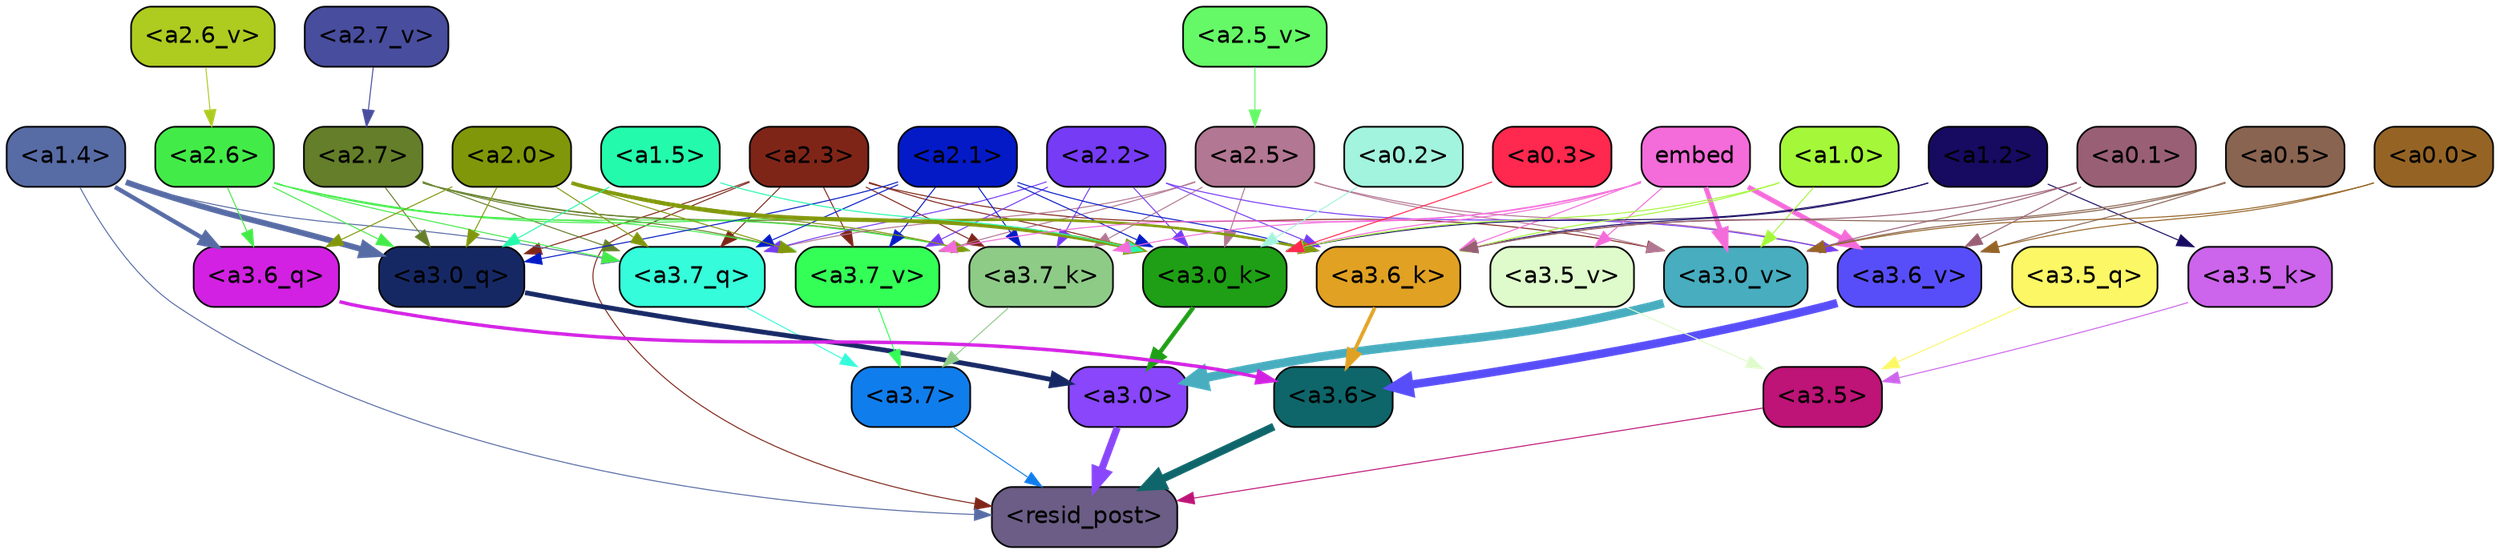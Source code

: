 strict digraph "" {
	graph [bgcolor=transparent,
		layout=dot,
		overlap=false,
		splines=true
	];
	"<a3.7>"	[color=black,
		fillcolor="#107dec",
		fontname=Helvetica,
		shape=box,
		style="filled, rounded"];
	"<resid_post>"	[color=black,
		fillcolor="#6b5d85",
		fontname=Helvetica,
		shape=box,
		style="filled, rounded"];
	"<a3.7>" -> "<resid_post>"	[color="#107dec",
		penwidth=0.6];
	"<a3.6>"	[color=black,
		fillcolor="#0e666a",
		fontname=Helvetica,
		shape=box,
		style="filled, rounded"];
	"<a3.6>" -> "<resid_post>"	[color="#0e666a",
		penwidth=4.6696330308914185];
	"<a3.5>"	[color=black,
		fillcolor="#be1377",
		fontname=Helvetica,
		shape=box,
		style="filled, rounded"];
	"<a3.5>" -> "<resid_post>"	[color="#be1377",
		penwidth=0.6];
	"<a3.0>"	[color=black,
		fillcolor="#8946fa",
		fontname=Helvetica,
		shape=box,
		style="filled, rounded"];
	"<a3.0>" -> "<resid_post>"	[color="#8946fa",
		penwidth=4.282557368278503];
	"<a2.3>"	[color=black,
		fillcolor="#7f2518",
		fontname=Helvetica,
		shape=box,
		style="filled, rounded"];
	"<a2.3>" -> "<resid_post>"	[color="#7f2518",
		penwidth=0.6];
	"<a3.7_q>"	[color=black,
		fillcolor="#35fcda",
		fontname=Helvetica,
		shape=box,
		style="filled, rounded"];
	"<a2.3>" -> "<a3.7_q>"	[color="#7f2518",
		penwidth=0.6];
	"<a3.0_q>"	[color=black,
		fillcolor="#162864",
		fontname=Helvetica,
		shape=box,
		style="filled, rounded"];
	"<a2.3>" -> "<a3.0_q>"	[color="#7f2518",
		penwidth=0.6];
	"<a3.7_k>"	[color=black,
		fillcolor="#8ecb87",
		fontname=Helvetica,
		shape=box,
		style="filled, rounded"];
	"<a2.3>" -> "<a3.7_k>"	[color="#7f2518",
		penwidth=0.6];
	"<a3.0_k>"	[color=black,
		fillcolor="#1e9f15",
		fontname=Helvetica,
		shape=box,
		style="filled, rounded"];
	"<a2.3>" -> "<a3.0_k>"	[color="#7f2518",
		penwidth=0.6];
	"<a3.7_v>"	[color=black,
		fillcolor="#34ff57",
		fontname=Helvetica,
		shape=box,
		style="filled, rounded"];
	"<a2.3>" -> "<a3.7_v>"	[color="#7f2518",
		penwidth=0.6];
	"<a3.0_v>"	[color=black,
		fillcolor="#47adbf",
		fontname=Helvetica,
		shape=box,
		style="filled, rounded"];
	"<a2.3>" -> "<a3.0_v>"	[color="#7f2518",
		penwidth=0.6];
	"<a1.4>"	[color=black,
		fillcolor="#576ba5",
		fontname=Helvetica,
		shape=box,
		style="filled, rounded"];
	"<a1.4>" -> "<resid_post>"	[color="#576ba5",
		penwidth=0.6];
	"<a1.4>" -> "<a3.7_q>"	[color="#576ba5",
		penwidth=0.6];
	"<a3.6_q>"	[color=black,
		fillcolor="#d221e2",
		fontname=Helvetica,
		shape=box,
		style="filled, rounded"];
	"<a1.4>" -> "<a3.6_q>"	[color="#576ba5",
		penwidth=2.6073555648326874];
	"<a1.4>" -> "<a3.0_q>"	[color="#576ba5",
		penwidth=3.4971605762839317];
	"<a3.7_q>" -> "<a3.7>"	[color="#35fcda",
		penwidth=0.6];
	"<a3.6_q>" -> "<a3.6>"	[color="#d221e2",
		penwidth=2.03758105635643];
	"<a3.5_q>"	[color=black,
		fillcolor="#fcf765",
		fontname=Helvetica,
		shape=box,
		style="filled, rounded"];
	"<a3.5_q>" -> "<a3.5>"	[color="#fcf765",
		penwidth=0.6];
	"<a3.0_q>" -> "<a3.0>"	[color="#162864",
		penwidth=2.8638100624084473];
	"<a3.7_k>" -> "<a3.7>"	[color="#8ecb87",
		penwidth=0.6];
	"<a3.6_k>"	[color=black,
		fillcolor="#e1a123",
		fontname=Helvetica,
		shape=box,
		style="filled, rounded"];
	"<a3.6_k>" -> "<a3.6>"	[color="#e1a123",
		penwidth=2.174198240041733];
	"<a3.5_k>"	[color=black,
		fillcolor="#cc64ec",
		fontname=Helvetica,
		shape=box,
		style="filled, rounded"];
	"<a3.5_k>" -> "<a3.5>"	[color="#cc64ec",
		penwidth=0.6];
	"<a3.0_k>" -> "<a3.0>"	[color="#1e9f15",
		penwidth=2.6274144649505615];
	"<a3.7_v>" -> "<a3.7>"	[color="#34ff57",
		penwidth=0.6];
	"<a3.6_v>"	[color=black,
		fillcolor="#584ef9",
		fontname=Helvetica,
		shape=box,
		style="filled, rounded"];
	"<a3.6_v>" -> "<a3.6>"	[color="#584ef9",
		penwidth=5.002329230308533];
	"<a3.5_v>"	[color=black,
		fillcolor="#dffbcb",
		fontname=Helvetica,
		shape=box,
		style="filled, rounded"];
	"<a3.5_v>" -> "<a3.5>"	[color="#dffbcb",
		penwidth=0.6];
	"<a3.0_v>" -> "<a3.0>"	[color="#47adbf",
		penwidth=5.188832879066467];
	"<a2.7>"	[color=black,
		fillcolor="#647e29",
		fontname=Helvetica,
		shape=box,
		style="filled, rounded"];
	"<a2.7>" -> "<a3.7_q>"	[color="#647e29",
		penwidth=0.6];
	"<a2.7>" -> "<a3.0_q>"	[color="#647e29",
		penwidth=0.6];
	"<a2.7>" -> "<a3.7_k>"	[color="#647e29",
		penwidth=0.6];
	"<a2.7>" -> "<a3.0_k>"	[color="#647e29",
		penwidth=0.6];
	"<a2.7>" -> "<a3.7_v>"	[color="#647e29",
		penwidth=0.6];
	"<a2.6>"	[color=black,
		fillcolor="#43eb48",
		fontname=Helvetica,
		shape=box,
		style="filled, rounded"];
	"<a2.6>" -> "<a3.7_q>"	[color="#43eb48",
		penwidth=0.6];
	"<a2.6>" -> "<a3.6_q>"	[color="#43eb48",
		penwidth=0.6];
	"<a2.6>" -> "<a3.0_q>"	[color="#43eb48",
		penwidth=0.6];
	"<a2.6>" -> "<a3.7_k>"	[color="#43eb48",
		penwidth=0.6];
	"<a2.6>" -> "<a3.0_k>"	[color="#43eb48",
		penwidth=0.6];
	"<a2.6>" -> "<a3.7_v>"	[color="#43eb48",
		penwidth=0.6];
	"<a2.5>"	[color=black,
		fillcolor="#b27792",
		fontname=Helvetica,
		shape=box,
		style="filled, rounded"];
	"<a2.5>" -> "<a3.7_q>"	[color="#b27792",
		penwidth=0.6];
	"<a2.5>" -> "<a3.7_k>"	[color="#b27792",
		penwidth=0.6];
	"<a2.5>" -> "<a3.0_k>"	[color="#b27792",
		penwidth=0.6];
	"<a2.5>" -> "<a3.7_v>"	[color="#b27792",
		penwidth=0.6];
	"<a2.5>" -> "<a3.6_v>"	[color="#b27792",
		penwidth=0.6];
	"<a2.5>" -> "<a3.0_v>"	[color="#b27792",
		penwidth=0.6];
	"<a2.2>"	[color=black,
		fillcolor="#763bf5",
		fontname=Helvetica,
		shape=box,
		style="filled, rounded"];
	"<a2.2>" -> "<a3.7_q>"	[color="#763bf5",
		penwidth=0.6];
	"<a2.2>" -> "<a3.7_k>"	[color="#763bf5",
		penwidth=0.6];
	"<a2.2>" -> "<a3.6_k>"	[color="#763bf5",
		penwidth=0.6];
	"<a2.2>" -> "<a3.0_k>"	[color="#763bf5",
		penwidth=0.6];
	"<a2.2>" -> "<a3.7_v>"	[color="#763bf5",
		penwidth=0.6];
	"<a2.2>" -> "<a3.6_v>"	[color="#763bf5",
		penwidth=0.6];
	"<a2.1>"	[color=black,
		fillcolor="#041ac7",
		fontname=Helvetica,
		shape=box,
		style="filled, rounded"];
	"<a2.1>" -> "<a3.7_q>"	[color="#041ac7",
		penwidth=0.6];
	"<a2.1>" -> "<a3.0_q>"	[color="#041ac7",
		penwidth=0.6];
	"<a2.1>" -> "<a3.7_k>"	[color="#041ac7",
		penwidth=0.6];
	"<a2.1>" -> "<a3.6_k>"	[color="#041ac7",
		penwidth=0.6];
	"<a2.1>" -> "<a3.0_k>"	[color="#041ac7",
		penwidth=0.6];
	"<a2.1>" -> "<a3.7_v>"	[color="#041ac7",
		penwidth=0.6];
	"<a2.0>"	[color=black,
		fillcolor="#81970a",
		fontname=Helvetica,
		shape=box,
		style="filled, rounded"];
	"<a2.0>" -> "<a3.7_q>"	[color="#81970a",
		penwidth=0.6];
	"<a2.0>" -> "<a3.6_q>"	[color="#81970a",
		penwidth=0.6];
	"<a2.0>" -> "<a3.0_q>"	[color="#81970a",
		penwidth=0.6];
	"<a2.0>" -> "<a3.7_k>"	[color="#81970a",
		penwidth=0.6];
	"<a2.0>" -> "<a3.6_k>"	[color="#81970a",
		penwidth=1.5568191409111023];
	"<a2.0>" -> "<a3.0_k>"	[color="#81970a",
		penwidth=2.270527422428131];
	"<a2.0>" -> "<a3.7_v>"	[color="#81970a",
		penwidth=0.6];
	"<a1.5>"	[color=black,
		fillcolor="#24faac",
		fontname=Helvetica,
		shape=box,
		style="filled, rounded"];
	"<a1.5>" -> "<a3.0_q>"	[color="#24faac",
		penwidth=0.6];
	"<a1.5>" -> "<a3.0_k>"	[color="#24faac",
		penwidth=0.6];
	embed	[color=black,
		fillcolor="#f46bda",
		fontname=Helvetica,
		shape=box,
		style="filled, rounded"];
	embed -> "<a3.7_k>"	[color="#f46bda",
		penwidth=0.6];
	embed -> "<a3.6_k>"	[color="#f46bda",
		penwidth=0.6];
	embed -> "<a3.0_k>"	[color="#f46bda",
		penwidth=0.6];
	embed -> "<a3.7_v>"	[color="#f46bda",
		penwidth=0.6];
	embed -> "<a3.6_v>"	[color="#f46bda",
		penwidth=2.9588699340820312];
	embed -> "<a3.5_v>"	[color="#f46bda",
		penwidth=0.6];
	embed -> "<a3.0_v>"	[color="#f46bda",
		penwidth=2.8686431646347046];
	"<a1.2>"	[color=black,
		fillcolor="#170a61",
		fontname=Helvetica,
		shape=box,
		style="filled, rounded"];
	"<a1.2>" -> "<a3.6_k>"	[color="#170a61",
		penwidth=0.6];
	"<a1.2>" -> "<a3.5_k>"	[color="#170a61",
		penwidth=0.6];
	"<a1.2>" -> "<a3.0_k>"	[color="#170a61",
		penwidth=0.6];
	"<a1.0>"	[color=black,
		fillcolor="#a4f839",
		fontname=Helvetica,
		shape=box,
		style="filled, rounded"];
	"<a1.0>" -> "<a3.6_k>"	[color="#a4f839",
		penwidth=0.6];
	"<a1.0>" -> "<a3.0_k>"	[color="#a4f839",
		penwidth=0.6];
	"<a1.0>" -> "<a3.0_v>"	[color="#a4f839",
		penwidth=0.6];
	"<a0.5>"	[color=black,
		fillcolor="#896451",
		fontname=Helvetica,
		shape=box,
		style="filled, rounded"];
	"<a0.5>" -> "<a3.6_k>"	[color="#896451",
		penwidth=0.6];
	"<a0.5>" -> "<a3.6_v>"	[color="#896451",
		penwidth=0.6];
	"<a0.5>" -> "<a3.0_v>"	[color="#896451",
		penwidth=0.6421224474906921];
	"<a0.1>"	[color=black,
		fillcolor="#995f75",
		fontname=Helvetica,
		shape=box,
		style="filled, rounded"];
	"<a0.1>" -> "<a3.6_k>"	[color="#995f75",
		penwidth=0.6];
	"<a0.1>" -> "<a3.6_v>"	[color="#995f75",
		penwidth=0.6];
	"<a0.1>" -> "<a3.0_v>"	[color="#995f75",
		penwidth=0.6];
	"<a0.3>"	[color=black,
		fillcolor="#ff284e",
		fontname=Helvetica,
		shape=box,
		style="filled, rounded"];
	"<a0.3>" -> "<a3.0_k>"	[color="#ff284e",
		penwidth=0.6];
	"<a0.2>"	[color=black,
		fillcolor="#a2f4de",
		fontname=Helvetica,
		shape=box,
		style="filled, rounded"];
	"<a0.2>" -> "<a3.0_k>"	[color="#a2f4de",
		penwidth=0.6];
	"<a0.0>"	[color=black,
		fillcolor="#956425",
		fontname=Helvetica,
		shape=box,
		style="filled, rounded"];
	"<a0.0>" -> "<a3.6_v>"	[color="#956425",
		penwidth=0.6];
	"<a0.0>" -> "<a3.0_v>"	[color="#956425",
		penwidth=0.6];
	"<a2.7_v>"	[color=black,
		fillcolor="#484d9d",
		fontname=Helvetica,
		shape=box,
		style="filled, rounded"];
	"<a2.7_v>" -> "<a2.7>"	[color="#484d9d",
		penwidth=0.6];
	"<a2.6_v>"	[color=black,
		fillcolor="#aecb20",
		fontname=Helvetica,
		shape=box,
		style="filled, rounded"];
	"<a2.6_v>" -> "<a2.6>"	[color="#aecb20",
		penwidth=0.6];
	"<a2.5_v>"	[color=black,
		fillcolor="#65f967",
		fontname=Helvetica,
		shape=box,
		style="filled, rounded"];
	"<a2.5_v>" -> "<a2.5>"	[color="#65f967",
		penwidth=0.6];
}

